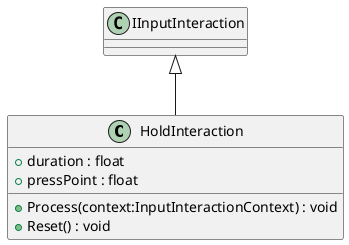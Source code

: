 @startuml
class HoldInteraction {
    + duration : float
    + pressPoint : float
    + Process(context:InputInteractionContext) : void
    + Reset() : void
}
IInputInteraction <|-- HoldInteraction
@enduml
